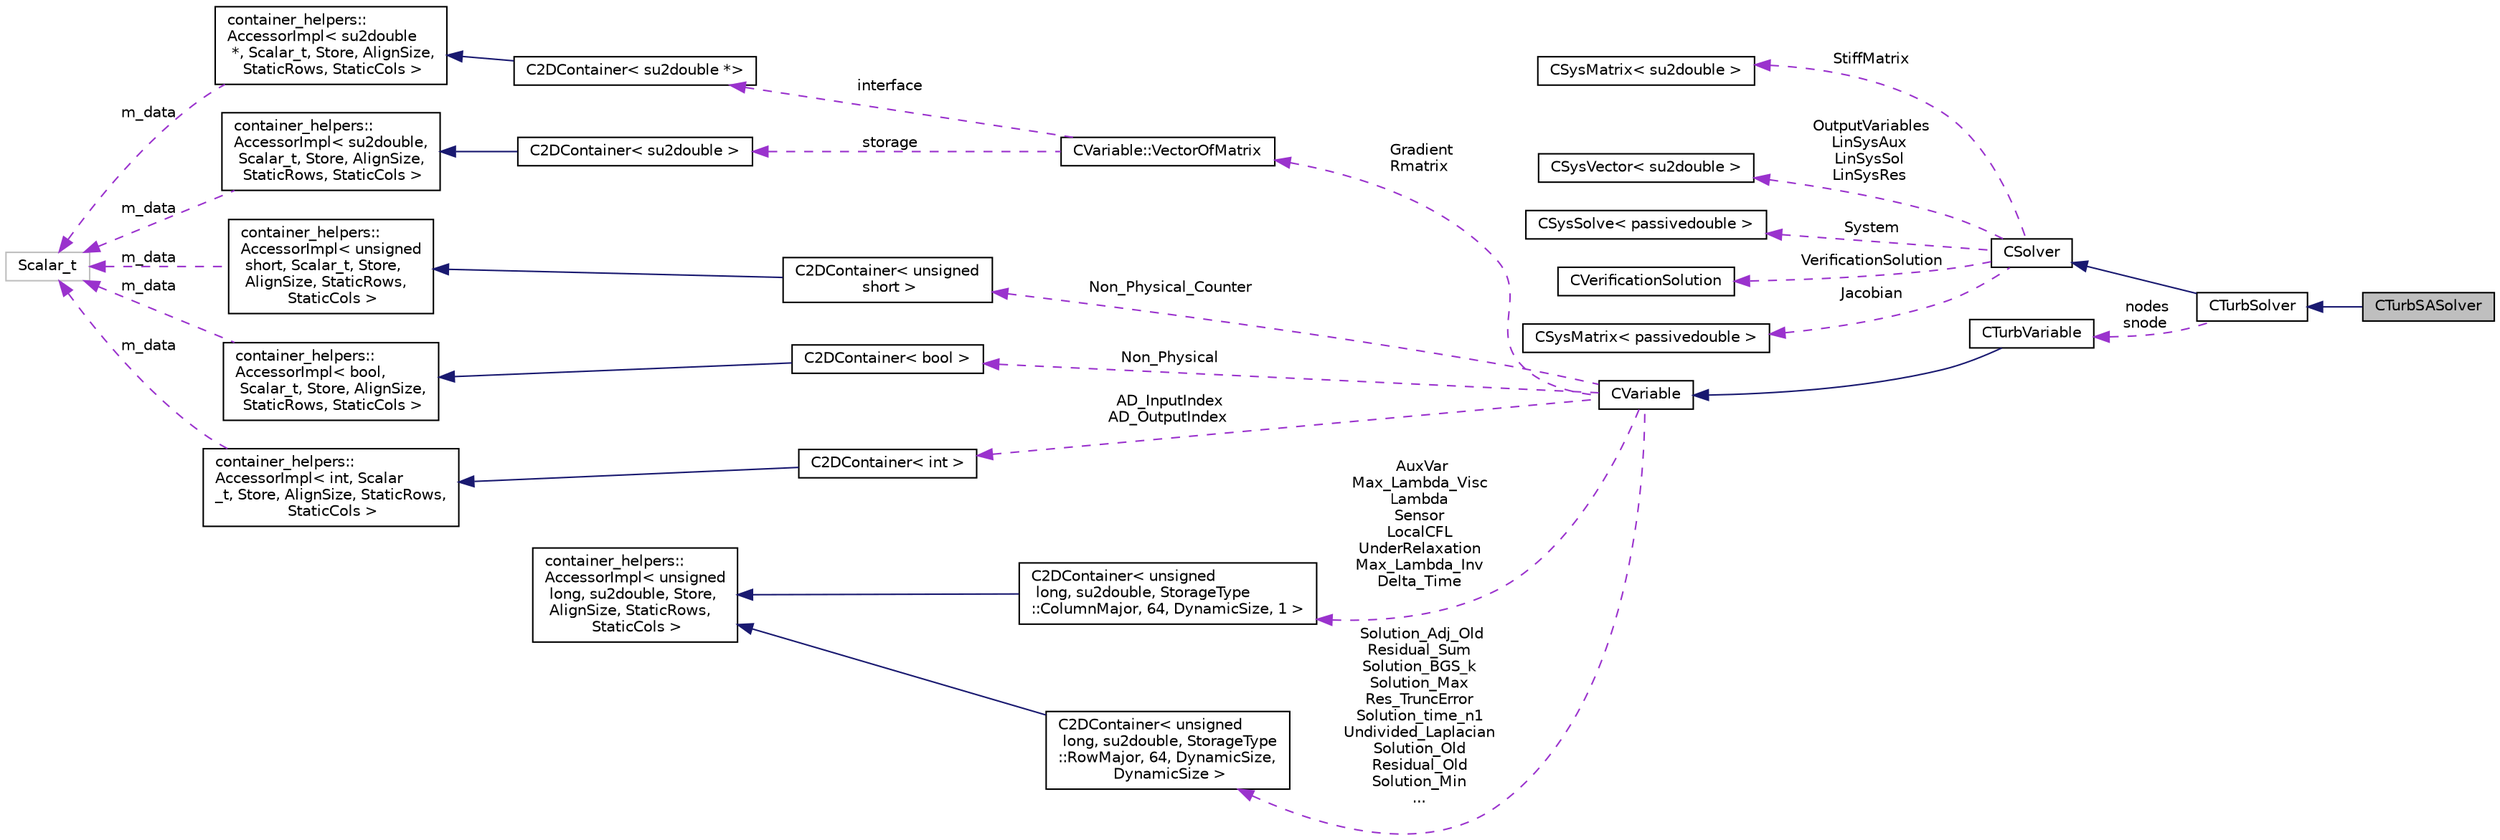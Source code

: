 digraph "CTurbSASolver"
{
  edge [fontname="Helvetica",fontsize="10",labelfontname="Helvetica",labelfontsize="10"];
  node [fontname="Helvetica",fontsize="10",shape=record];
  rankdir="LR";
  Node3 [label="CTurbSASolver",height=0.2,width=0.4,color="black", fillcolor="grey75", style="filled", fontcolor="black"];
  Node4 -> Node3 [dir="back",color="midnightblue",fontsize="10",style="solid",fontname="Helvetica"];
  Node4 [label="CTurbSolver",height=0.2,width=0.4,color="black", fillcolor="white", style="filled",URL="$class_c_turb_solver.html",tooltip="Main class for defining the turbulence model solver. "];
  Node5 -> Node4 [dir="back",color="midnightblue",fontsize="10",style="solid",fontname="Helvetica"];
  Node5 [label="CSolver",height=0.2,width=0.4,color="black", fillcolor="white", style="filled",URL="$class_c_solver.html",tooltip="Main class for defining the PDE solution, it requires a child class for each particular solver (Euler..."];
  Node6 -> Node5 [dir="back",color="darkorchid3",fontsize="10",style="dashed",label=" StiffMatrix" ,fontname="Helvetica"];
  Node6 [label="CSysMatrix\< su2double \>",height=0.2,width=0.4,color="black", fillcolor="white", style="filled",URL="$class_c_sys_matrix.html"];
  Node7 -> Node5 [dir="back",color="darkorchid3",fontsize="10",style="dashed",label=" OutputVariables\nLinSysAux\nLinSysSol\nLinSysRes" ,fontname="Helvetica"];
  Node7 [label="CSysVector\< su2double \>",height=0.2,width=0.4,color="black", fillcolor="white", style="filled",URL="$class_c_sys_vector.html"];
  Node8 -> Node5 [dir="back",color="darkorchid3",fontsize="10",style="dashed",label=" System" ,fontname="Helvetica"];
  Node8 [label="CSysSolve\< passivedouble \>",height=0.2,width=0.4,color="black", fillcolor="white", style="filled",URL="$class_c_sys_solve.html"];
  Node9 -> Node5 [dir="back",color="darkorchid3",fontsize="10",style="dashed",label=" VerificationSolution" ,fontname="Helvetica"];
  Node9 [label="CVerificationSolution",height=0.2,width=0.4,color="black", fillcolor="white", style="filled",URL="$class_c_verification_solution.html",tooltip="Class for holding verification PDE solutions, e.g., phi = phi(x,y,z,t), used for initial conditions..."];
  Node10 -> Node5 [dir="back",color="darkorchid3",fontsize="10",style="dashed",label=" Jacobian" ,fontname="Helvetica"];
  Node10 [label="CSysMatrix\< passivedouble \>",height=0.2,width=0.4,color="black", fillcolor="white", style="filled",URL="$class_c_sys_matrix.html"];
  Node11 -> Node4 [dir="back",color="darkorchid3",fontsize="10",style="dashed",label=" nodes\nsnode" ,fontname="Helvetica"];
  Node11 [label="CTurbVariable",height=0.2,width=0.4,color="black", fillcolor="white", style="filled",URL="$class_c_turb_variable.html",tooltip="Base class for defining the variables of the turbulence model. "];
  Node12 -> Node11 [dir="back",color="midnightblue",fontsize="10",style="solid",fontname="Helvetica"];
  Node12 [label="CVariable",height=0.2,width=0.4,color="black", fillcolor="white", style="filled",URL="$class_c_variable.html",tooltip="Main class for defining the variables. "];
  Node13 -> Node12 [dir="back",color="darkorchid3",fontsize="10",style="dashed",label=" Gradient\nRmatrix" ,fontname="Helvetica"];
  Node13 [label="CVariable::VectorOfMatrix",height=0.2,width=0.4,color="black", fillcolor="white", style="filled",URL="$struct_c_variable_1_1_vector_of_matrix.html"];
  Node14 -> Node13 [dir="back",color="darkorchid3",fontsize="10",style="dashed",label=" interface" ,fontname="Helvetica"];
  Node14 [label="C2DContainer\< su2double *\>",height=0.2,width=0.4,color="black", fillcolor="white", style="filled",URL="$class_c2_d_container.html"];
  Node15 -> Node14 [dir="back",color="midnightblue",fontsize="10",style="solid",fontname="Helvetica"];
  Node15 [label="container_helpers::\lAccessorImpl\< su2double\l *, Scalar_t, Store, AlignSize,\l StaticRows, StaticCols \>",height=0.2,width=0.4,color="black", fillcolor="white", style="filled",URL="$classcontainer__helpers_1_1_accessor_impl.html"];
  Node16 -> Node15 [dir="back",color="darkorchid3",fontsize="10",style="dashed",label=" m_data" ,fontname="Helvetica"];
  Node16 [label="Scalar_t",height=0.2,width=0.4,color="grey75", fillcolor="white", style="filled"];
  Node17 -> Node13 [dir="back",color="darkorchid3",fontsize="10",style="dashed",label=" storage" ,fontname="Helvetica"];
  Node17 [label="C2DContainer\< su2double \>",height=0.2,width=0.4,color="black", fillcolor="white", style="filled",URL="$class_c2_d_container.html"];
  Node18 -> Node17 [dir="back",color="midnightblue",fontsize="10",style="solid",fontname="Helvetica"];
  Node18 [label="container_helpers::\lAccessorImpl\< su2double,\l Scalar_t, Store, AlignSize,\l StaticRows, StaticCols \>",height=0.2,width=0.4,color="black", fillcolor="white", style="filled",URL="$classcontainer__helpers_1_1_accessor_impl.html"];
  Node16 -> Node18 [dir="back",color="darkorchid3",fontsize="10",style="dashed",label=" m_data" ,fontname="Helvetica"];
  Node19 -> Node12 [dir="back",color="darkorchid3",fontsize="10",style="dashed",label=" Non_Physical_Counter" ,fontname="Helvetica"];
  Node19 [label="C2DContainer\< unsigned\l short \>",height=0.2,width=0.4,color="black", fillcolor="white", style="filled",URL="$class_c2_d_container.html"];
  Node20 -> Node19 [dir="back",color="midnightblue",fontsize="10",style="solid",fontname="Helvetica"];
  Node20 [label="container_helpers::\lAccessorImpl\< unsigned\l short, Scalar_t, Store,\l AlignSize, StaticRows,\l StaticCols \>",height=0.2,width=0.4,color="black", fillcolor="white", style="filled",URL="$classcontainer__helpers_1_1_accessor_impl.html"];
  Node16 -> Node20 [dir="back",color="darkorchid3",fontsize="10",style="dashed",label=" m_data" ,fontname="Helvetica"];
  Node21 -> Node12 [dir="back",color="darkorchid3",fontsize="10",style="dashed",label=" AuxVar\nMax_Lambda_Visc\nLambda\nSensor\nLocalCFL\nUnderRelaxation\nMax_Lambda_Inv\nDelta_Time" ,fontname="Helvetica"];
  Node21 [label="C2DContainer\< unsigned\l long, su2double, StorageType\l::ColumnMajor, 64, DynamicSize, 1 \>",height=0.2,width=0.4,color="black", fillcolor="white", style="filled",URL="$class_c2_d_container.html"];
  Node22 -> Node21 [dir="back",color="midnightblue",fontsize="10",style="solid",fontname="Helvetica"];
  Node22 [label="container_helpers::\lAccessorImpl\< unsigned\l long, su2double, Store,\l AlignSize, StaticRows,\l StaticCols \>",height=0.2,width=0.4,color="black", fillcolor="white", style="filled",URL="$classcontainer__helpers_1_1_accessor_impl.html"];
  Node23 -> Node12 [dir="back",color="darkorchid3",fontsize="10",style="dashed",label=" Non_Physical" ,fontname="Helvetica"];
  Node23 [label="C2DContainer\< bool \>",height=0.2,width=0.4,color="black", fillcolor="white", style="filled",URL="$class_c2_d_container.html"];
  Node24 -> Node23 [dir="back",color="midnightblue",fontsize="10",style="solid",fontname="Helvetica"];
  Node24 [label="container_helpers::\lAccessorImpl\< bool,\l Scalar_t, Store, AlignSize,\l StaticRows, StaticCols \>",height=0.2,width=0.4,color="black", fillcolor="white", style="filled",URL="$classcontainer__helpers_1_1_accessor_impl.html"];
  Node16 -> Node24 [dir="back",color="darkorchid3",fontsize="10",style="dashed",label=" m_data" ,fontname="Helvetica"];
  Node25 -> Node12 [dir="back",color="darkorchid3",fontsize="10",style="dashed",label=" AD_InputIndex\nAD_OutputIndex" ,fontname="Helvetica"];
  Node25 [label="C2DContainer\< int \>",height=0.2,width=0.4,color="black", fillcolor="white", style="filled",URL="$class_c2_d_container.html"];
  Node26 -> Node25 [dir="back",color="midnightblue",fontsize="10",style="solid",fontname="Helvetica"];
  Node26 [label="container_helpers::\lAccessorImpl\< int, Scalar\l_t, Store, AlignSize, StaticRows,\l StaticCols \>",height=0.2,width=0.4,color="black", fillcolor="white", style="filled",URL="$classcontainer__helpers_1_1_accessor_impl.html"];
  Node16 -> Node26 [dir="back",color="darkorchid3",fontsize="10",style="dashed",label=" m_data" ,fontname="Helvetica"];
  Node27 -> Node12 [dir="back",color="darkorchid3",fontsize="10",style="dashed",label=" Solution_Adj_Old\nResidual_Sum\nSolution_BGS_k\nSolution_Max\nRes_TruncError\nSolution_time_n1\nUndivided_Laplacian\nSolution_Old\nResidual_Old\nSolution_Min\n..." ,fontname="Helvetica"];
  Node27 [label="C2DContainer\< unsigned\l long, su2double, StorageType\l::RowMajor, 64, DynamicSize,\l DynamicSize \>",height=0.2,width=0.4,color="black", fillcolor="white", style="filled",URL="$class_c2_d_container.html"];
  Node22 -> Node27 [dir="back",color="midnightblue",fontsize="10",style="solid",fontname="Helvetica"];
}
